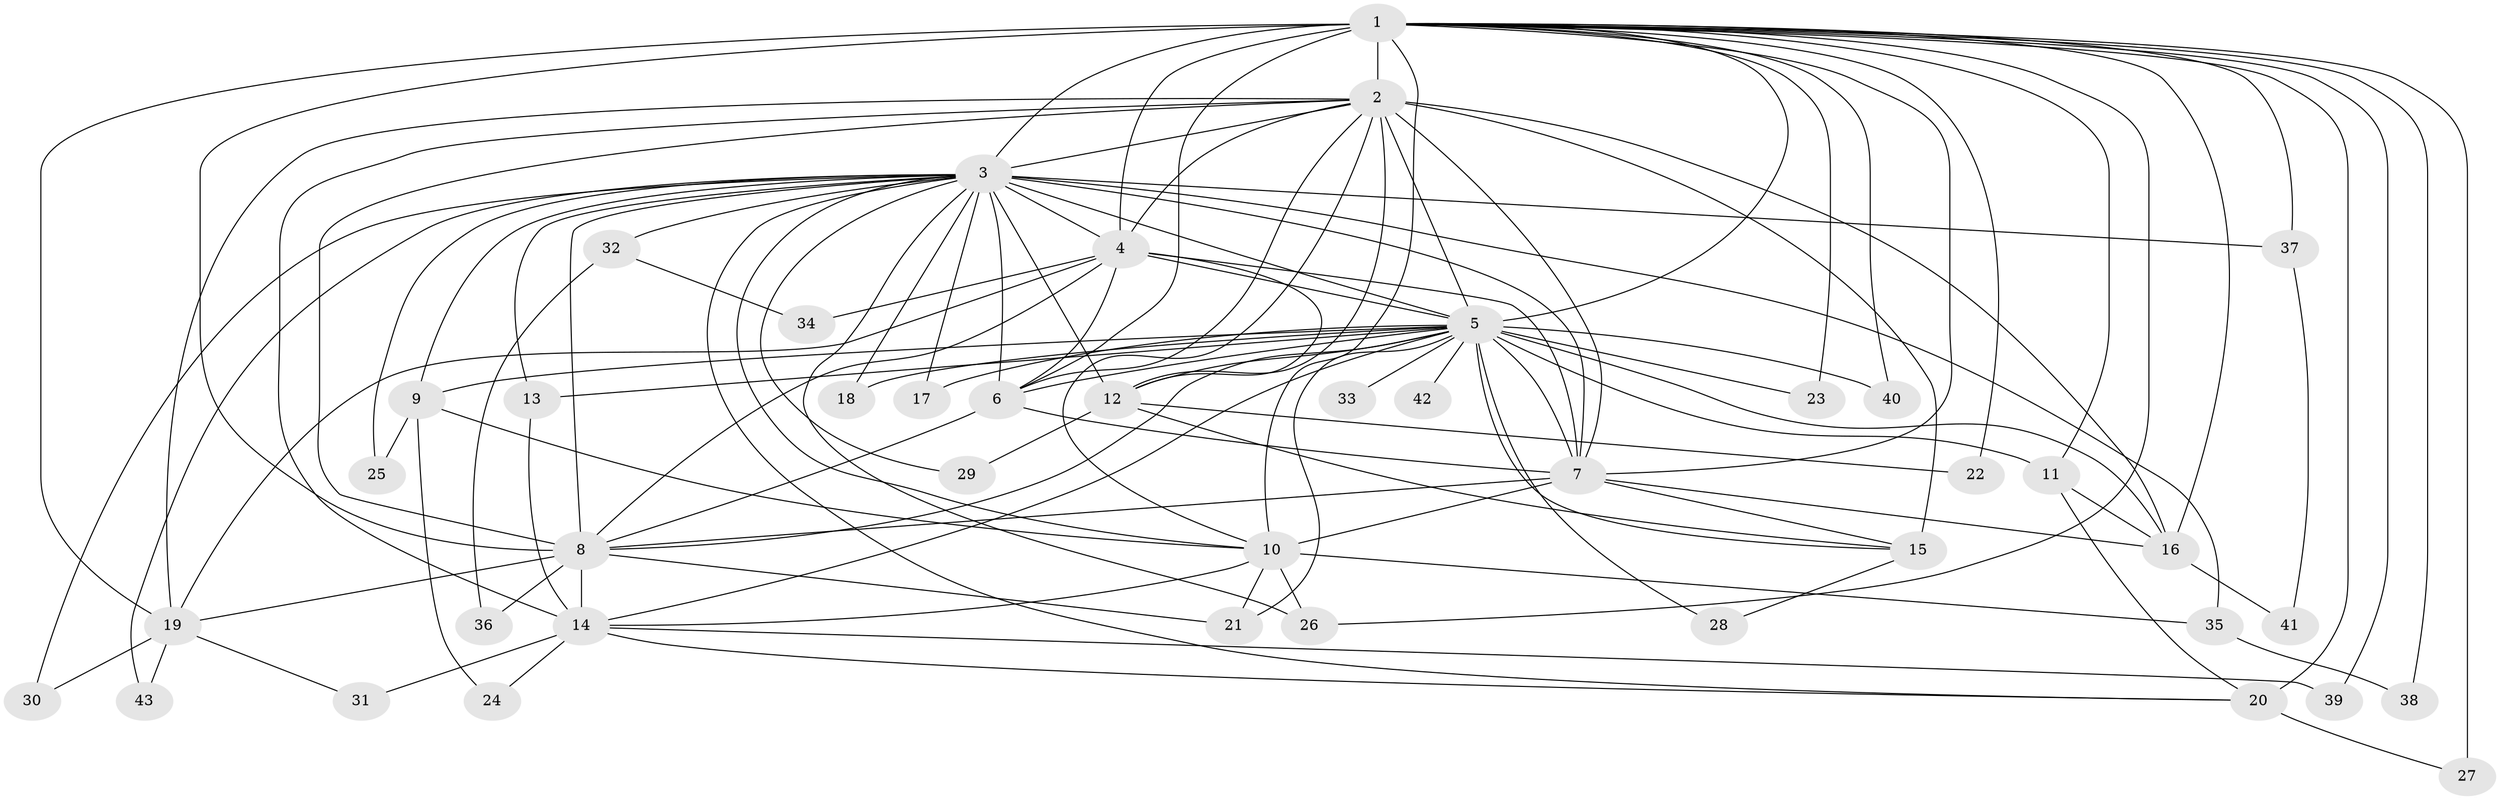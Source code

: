 // original degree distribution, {16: 0.011627906976744186, 17: 0.011627906976744186, 28: 0.011627906976744186, 14: 0.011627906976744186, 30: 0.011627906976744186, 19: 0.011627906976744186, 20: 0.011627906976744186, 15: 0.011627906976744186, 22: 0.011627906976744186, 18: 0.011627906976744186, 3: 0.16279069767441862, 5: 0.03488372093023256, 2: 0.6046511627906976, 4: 0.05813953488372093, 8: 0.011627906976744186, 6: 0.011627906976744186}
// Generated by graph-tools (version 1.1) at 2025/35/03/09/25 02:35:04]
// undirected, 43 vertices, 114 edges
graph export_dot {
graph [start="1"]
  node [color=gray90,style=filled];
  1;
  2;
  3;
  4;
  5;
  6;
  7;
  8;
  9;
  10;
  11;
  12;
  13;
  14;
  15;
  16;
  17;
  18;
  19;
  20;
  21;
  22;
  23;
  24;
  25;
  26;
  27;
  28;
  29;
  30;
  31;
  32;
  33;
  34;
  35;
  36;
  37;
  38;
  39;
  40;
  41;
  42;
  43;
  1 -- 2 [weight=4.0];
  1 -- 3 [weight=3.0];
  1 -- 4 [weight=3.0];
  1 -- 5 [weight=4.0];
  1 -- 6 [weight=10.0];
  1 -- 7 [weight=2.0];
  1 -- 8 [weight=4.0];
  1 -- 10 [weight=2.0];
  1 -- 11 [weight=1.0];
  1 -- 16 [weight=2.0];
  1 -- 19 [weight=2.0];
  1 -- 20 [weight=3.0];
  1 -- 22 [weight=1.0];
  1 -- 23 [weight=1.0];
  1 -- 26 [weight=1.0];
  1 -- 27 [weight=2.0];
  1 -- 37 [weight=1.0];
  1 -- 38 [weight=1.0];
  1 -- 39 [weight=1.0];
  1 -- 40 [weight=1.0];
  2 -- 3 [weight=2.0];
  2 -- 4 [weight=3.0];
  2 -- 5 [weight=3.0];
  2 -- 6 [weight=2.0];
  2 -- 7 [weight=3.0];
  2 -- 8 [weight=3.0];
  2 -- 10 [weight=1.0];
  2 -- 12 [weight=3.0];
  2 -- 14 [weight=1.0];
  2 -- 15 [weight=6.0];
  2 -- 16 [weight=1.0];
  2 -- 19 [weight=1.0];
  3 -- 4 [weight=1.0];
  3 -- 5 [weight=1.0];
  3 -- 6 [weight=2.0];
  3 -- 7 [weight=1.0];
  3 -- 8 [weight=1.0];
  3 -- 9 [weight=1.0];
  3 -- 10 [weight=2.0];
  3 -- 12 [weight=1.0];
  3 -- 13 [weight=1.0];
  3 -- 17 [weight=1.0];
  3 -- 18 [weight=1.0];
  3 -- 20 [weight=1.0];
  3 -- 25 [weight=1.0];
  3 -- 26 [weight=1.0];
  3 -- 29 [weight=1.0];
  3 -- 30 [weight=1.0];
  3 -- 32 [weight=1.0];
  3 -- 35 [weight=1.0];
  3 -- 37 [weight=1.0];
  3 -- 43 [weight=1.0];
  4 -- 5 [weight=1.0];
  4 -- 6 [weight=1.0];
  4 -- 7 [weight=1.0];
  4 -- 8 [weight=1.0];
  4 -- 12 [weight=1.0];
  4 -- 19 [weight=1.0];
  4 -- 34 [weight=1.0];
  5 -- 6 [weight=1.0];
  5 -- 7 [weight=1.0];
  5 -- 8 [weight=1.0];
  5 -- 9 [weight=1.0];
  5 -- 11 [weight=1.0];
  5 -- 12 [weight=1.0];
  5 -- 13 [weight=1.0];
  5 -- 14 [weight=1.0];
  5 -- 15 [weight=2.0];
  5 -- 16 [weight=1.0];
  5 -- 17 [weight=1.0];
  5 -- 18 [weight=1.0];
  5 -- 21 [weight=1.0];
  5 -- 23 [weight=1.0];
  5 -- 28 [weight=1.0];
  5 -- 33 [weight=1.0];
  5 -- 40 [weight=1.0];
  5 -- 42 [weight=1.0];
  6 -- 7 [weight=1.0];
  6 -- 8 [weight=2.0];
  7 -- 8 [weight=1.0];
  7 -- 10 [weight=10.0];
  7 -- 15 [weight=1.0];
  7 -- 16 [weight=1.0];
  8 -- 14 [weight=1.0];
  8 -- 19 [weight=2.0];
  8 -- 21 [weight=1.0];
  8 -- 36 [weight=1.0];
  9 -- 10 [weight=1.0];
  9 -- 24 [weight=1.0];
  9 -- 25 [weight=1.0];
  10 -- 14 [weight=1.0];
  10 -- 21 [weight=1.0];
  10 -- 26 [weight=1.0];
  10 -- 35 [weight=1.0];
  11 -- 16 [weight=1.0];
  11 -- 20 [weight=1.0];
  12 -- 15 [weight=1.0];
  12 -- 22 [weight=1.0];
  12 -- 29 [weight=1.0];
  13 -- 14 [weight=1.0];
  14 -- 20 [weight=1.0];
  14 -- 24 [weight=1.0];
  14 -- 31 [weight=1.0];
  14 -- 39 [weight=1.0];
  15 -- 28 [weight=1.0];
  16 -- 41 [weight=1.0];
  19 -- 30 [weight=1.0];
  19 -- 31 [weight=1.0];
  19 -- 43 [weight=1.0];
  20 -- 27 [weight=1.0];
  32 -- 34 [weight=1.0];
  32 -- 36 [weight=1.0];
  35 -- 38 [weight=1.0];
  37 -- 41 [weight=1.0];
}

